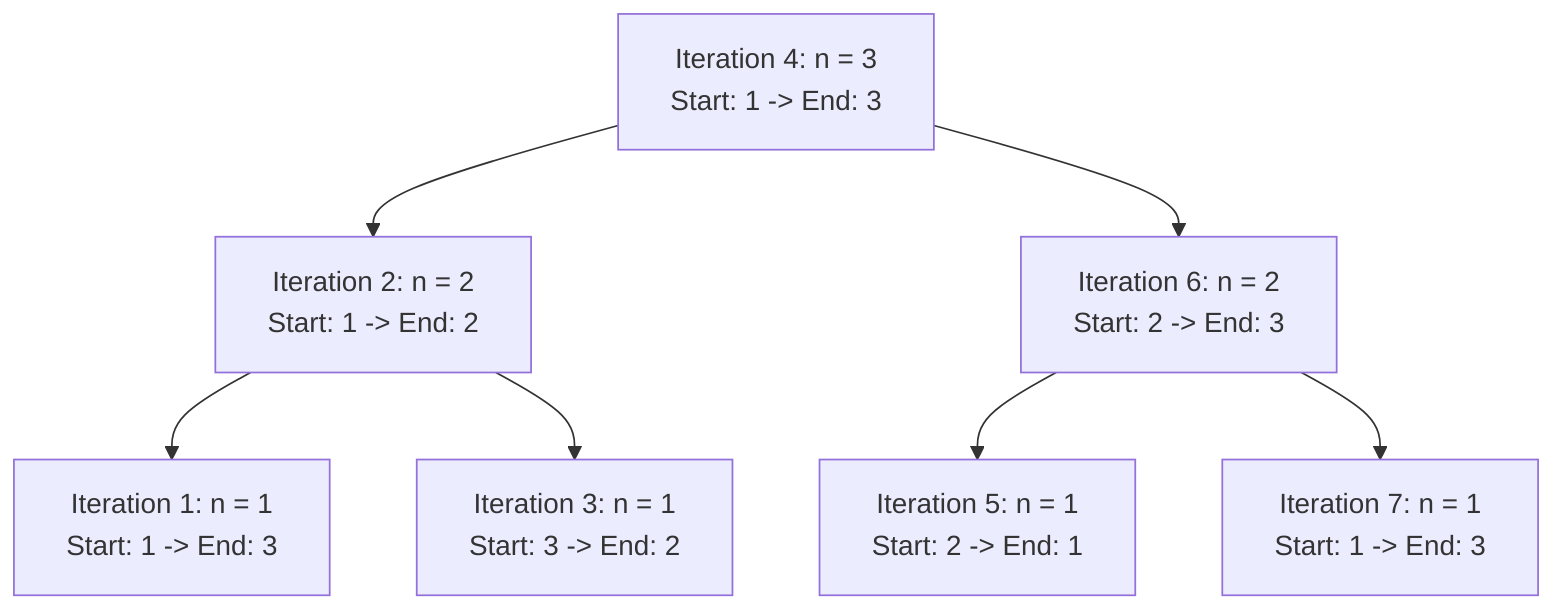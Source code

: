 graph TD;
    Iter4["Iteration 4: n = 3<br>Start: 1 -> End: 3"] --> Iter2["Iteration 2: n = 2<br>Start: 1 -> End: 2"]
    Iter2 --> Iter1["Iteration 1: n = 1<br>Start: 1 -> End: 3"]
    Iter2 --> Iter3["Iteration 3: n = 1<br>Start: 3 -> End: 2"]

    Iter4 --> Iter6["Iteration 6: n = 2<br>Start: 2 -> End: 3"]
    Iter6 --> Iter5["Iteration 5: n = 1<br>Start: 2 -> End: 1"]
    Iter6 --> Iter7["Iteration 7: n = 1<br>Start: 1 -> End: 3"]